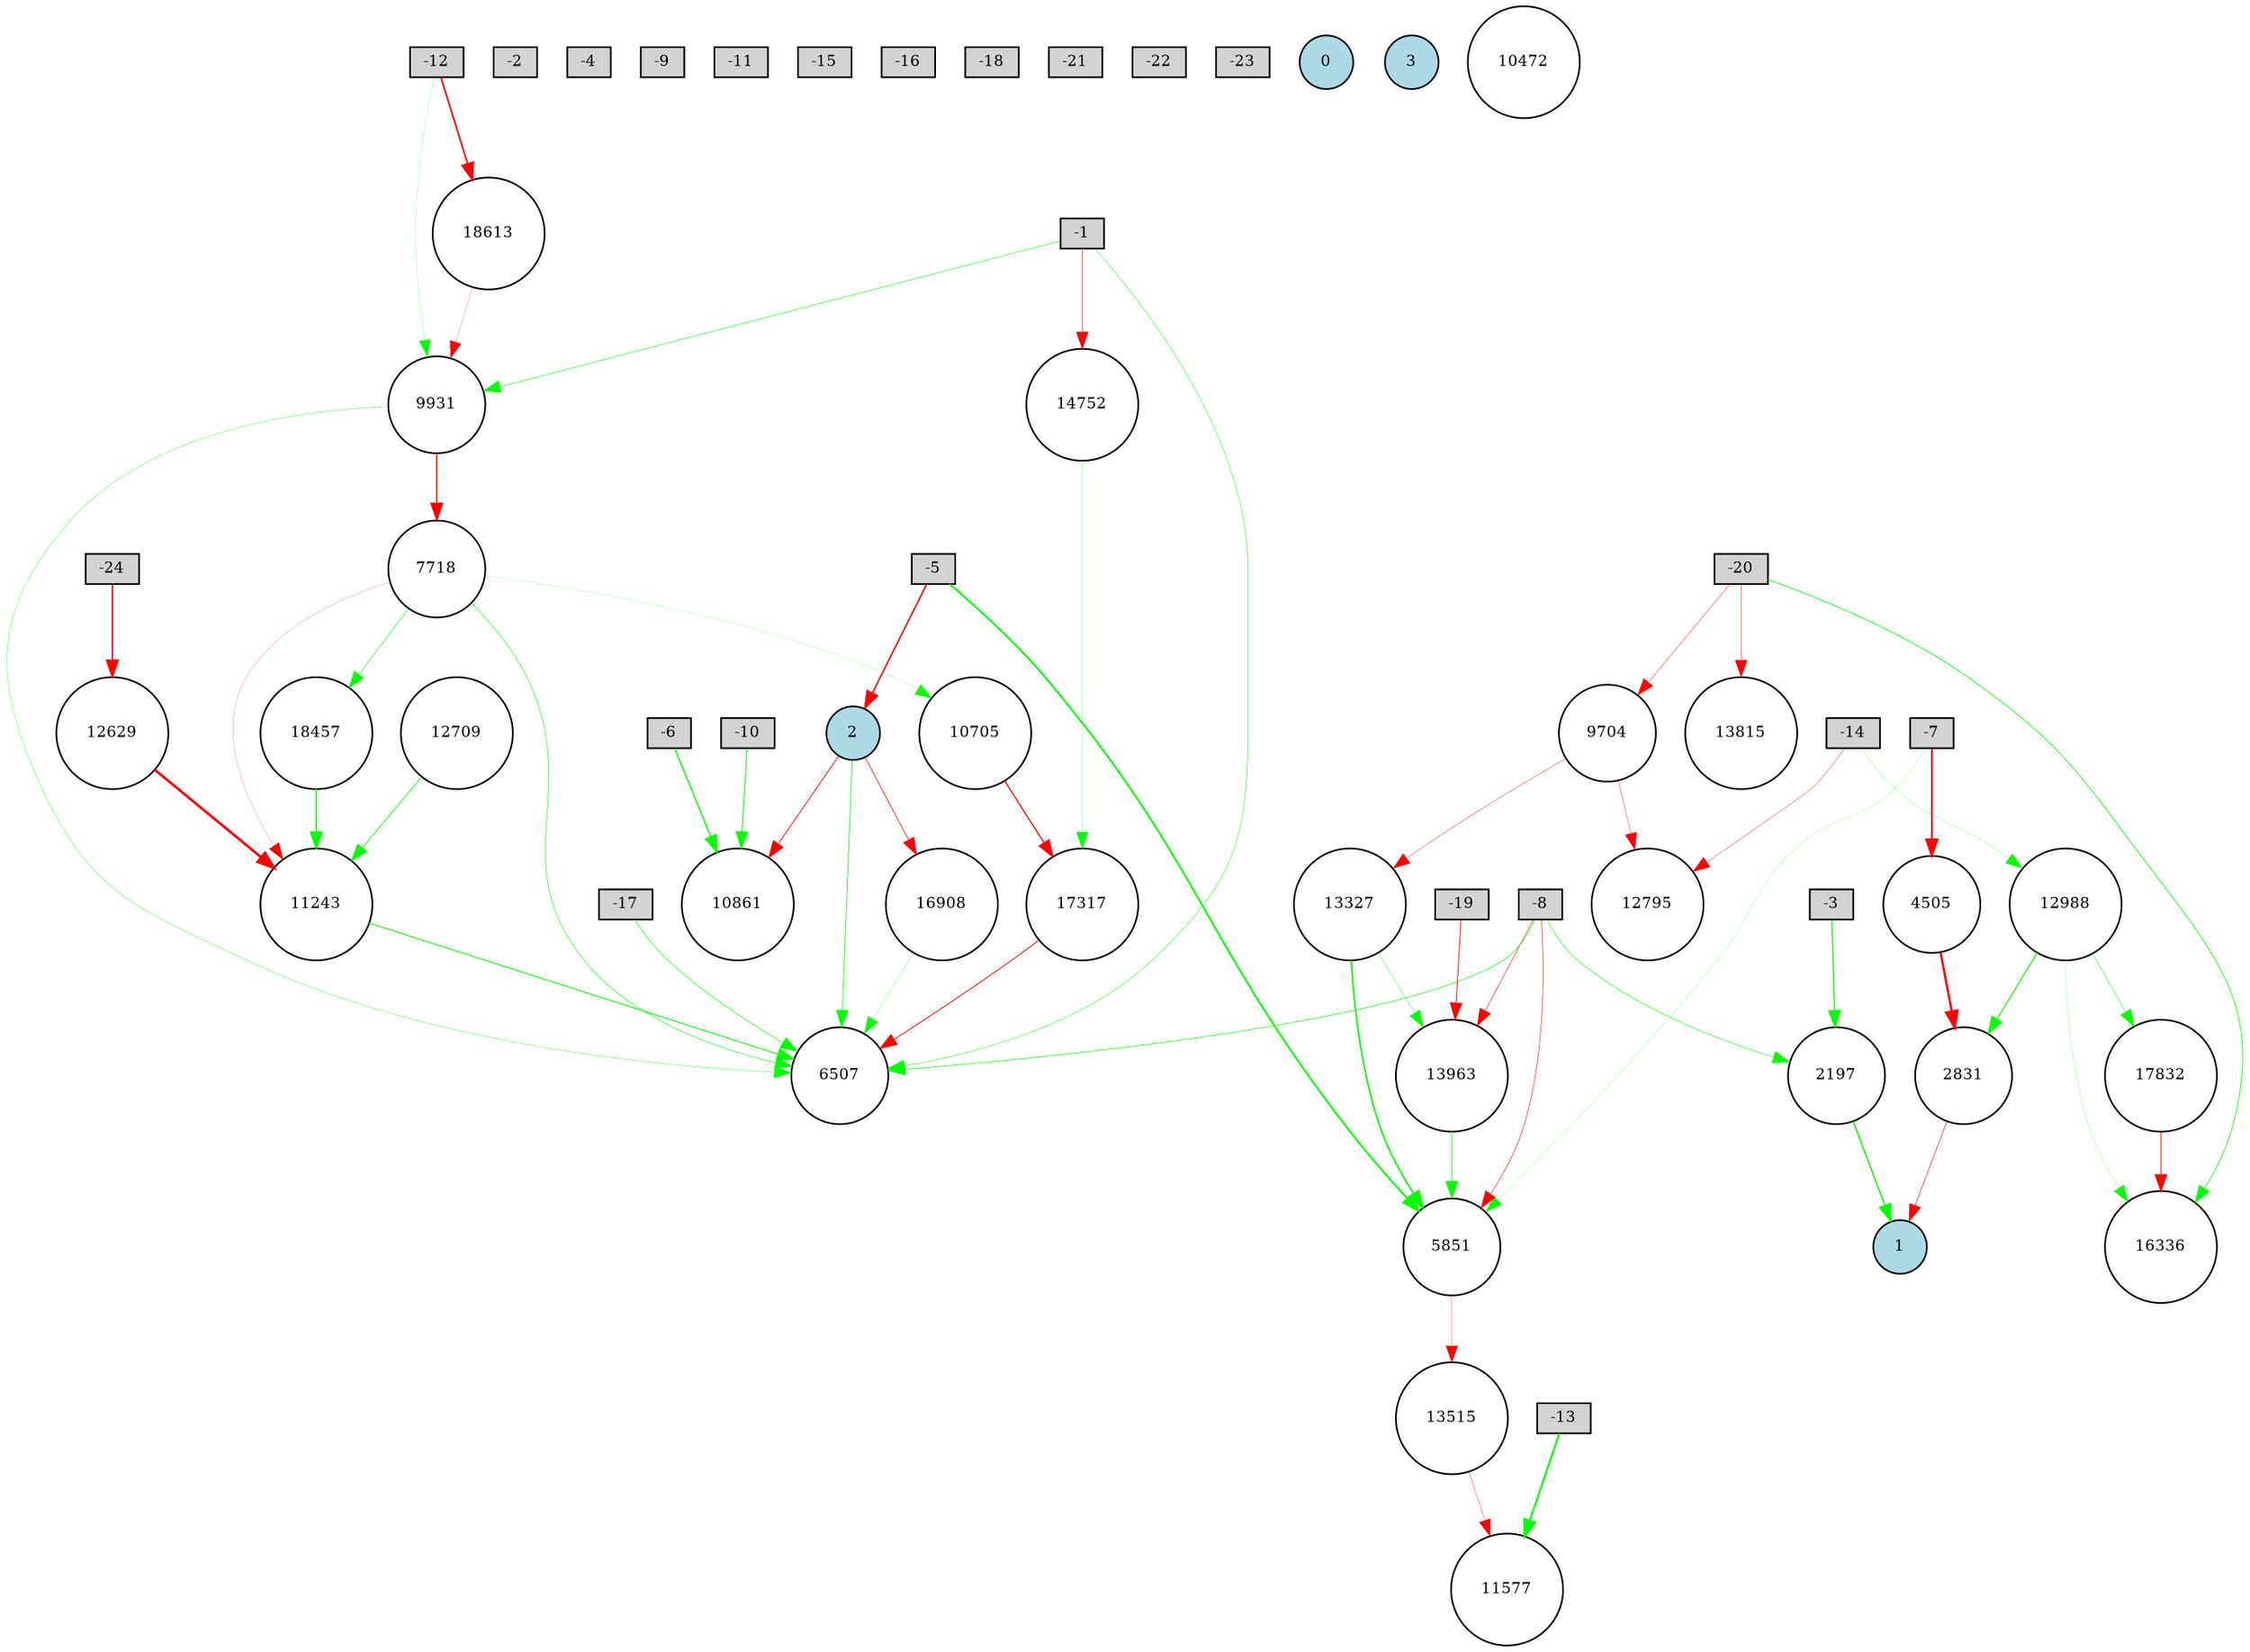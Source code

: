 digraph {
	node [fontsize=9 height=0.2 shape=circle width=0.2]
	-1 [fillcolor=lightgray shape=box style=filled]
	-2 [fillcolor=lightgray shape=box style=filled]
	-3 [fillcolor=lightgray shape=box style=filled]
	-4 [fillcolor=lightgray shape=box style=filled]
	-5 [fillcolor=lightgray shape=box style=filled]
	-6 [fillcolor=lightgray shape=box style=filled]
	-7 [fillcolor=lightgray shape=box style=filled]
	-8 [fillcolor=lightgray shape=box style=filled]
	-9 [fillcolor=lightgray shape=box style=filled]
	-10 [fillcolor=lightgray shape=box style=filled]
	-11 [fillcolor=lightgray shape=box style=filled]
	-12 [fillcolor=lightgray shape=box style=filled]
	-13 [fillcolor=lightgray shape=box style=filled]
	-14 [fillcolor=lightgray shape=box style=filled]
	-15 [fillcolor=lightgray shape=box style=filled]
	-16 [fillcolor=lightgray shape=box style=filled]
	-17 [fillcolor=lightgray shape=box style=filled]
	-18 [fillcolor=lightgray shape=box style=filled]
	-19 [fillcolor=lightgray shape=box style=filled]
	-20 [fillcolor=lightgray shape=box style=filled]
	-21 [fillcolor=lightgray shape=box style=filled]
	-22 [fillcolor=lightgray shape=box style=filled]
	-23 [fillcolor=lightgray shape=box style=filled]
	-24 [fillcolor=lightgray shape=box style=filled]
	0 [fillcolor=lightblue style=filled]
	1 [fillcolor=lightblue style=filled]
	2 [fillcolor=lightblue style=filled]
	3 [fillcolor=lightblue style=filled]
	13963 [fillcolor=white style=filled]
	16908 [fillcolor=white style=filled]
	13327 [fillcolor=white style=filled]
	2831 [fillcolor=white style=filled]
	2197 [fillcolor=white style=filled]
	4505 [fillcolor=white style=filled]
	18457 [fillcolor=white style=filled]
	14752 [fillcolor=white style=filled]
	17317 [fillcolor=white style=filled]
	12709 [fillcolor=white style=filled]
	7718 [fillcolor=white style=filled]
	17832 [fillcolor=white style=filled]
	18613 [fillcolor=white style=filled]
	11577 [fillcolor=white style=filled]
	12988 [fillcolor=white style=filled]
	9931 [fillcolor=white style=filled]
	13515 [fillcolor=white style=filled]
	16336 [fillcolor=white style=filled]
	10705 [fillcolor=white style=filled]
	12629 [fillcolor=white style=filled]
	5851 [fillcolor=white style=filled]
	9704 [fillcolor=white style=filled]
	10472 [fillcolor=white style=filled]
	6507 [fillcolor=white style=filled]
	11243 [fillcolor=white style=filled]
	10861 [fillcolor=white style=filled]
	13815 [fillcolor=white style=filled]
	12795 [fillcolor=white style=filled]
	11243 -> 6507 [color=green penwidth=0.5501607088406236 style=solid]
	-10 -> 10861 [color=green penwidth=0.5248348388952221 style=solid]
	18613 -> 9931 [color=red penwidth=0.12211424525977094 style=solid]
	2 -> 6507 [color=green penwidth=0.4061766863428008 style=solid]
	-12 -> 9931 [color=green penwidth=0.10799912995098218 style=solid]
	2831 -> 1 [color=red penwidth=0.33534245260593687 style=solid]
	-1 -> 9931 [color=green penwidth=0.313515728734596 style=solid]
	12629 -> 11243 [color=red penwidth=1.5148306724904206 style=solid]
	12988 -> 2831 [color=green penwidth=0.5998791918799402 style=solid]
	14752 -> 17317 [color=green penwidth=0.1370052903490191 style=solid]
	5851 -> 13515 [color=red penwidth=0.16169891205498457 style=solid]
	-8 -> 2197 [color=green penwidth=0.325285217602261 style=solid]
	17832 -> 16336 [color=red penwidth=0.5040429559240678 style=solid]
	-8 -> 6507 [color=green penwidth=0.3579988595415199 style=solid]
	9704 -> 13327 [color=red penwidth=0.22069764498345773 style=solid]
	-19 -> 13963 [color=red penwidth=0.4711663490346254 style=solid]
	-17 -> 6507 [color=green penwidth=0.342269936639913 style=solid]
	7718 -> 6507 [color=green penwidth=0.322800998471934 style=solid]
	9931 -> 6507 [color=green penwidth=0.2031467115558811 style=solid]
	12988 -> 16336 [color=green penwidth=0.11432982676727865 style=solid]
	12709 -> 11243 [color=green penwidth=0.45656873677303356 style=solid]
	-7 -> 4505 [color=red penwidth=1.0285091998201228 style=solid]
	2 -> 16908 [color=red penwidth=0.3992439680768296 style=solid]
	-1 -> 6507 [color=green penwidth=0.26324771573175754 style=solid]
	13327 -> 13963 [color=green penwidth=0.21283029906597678 style=solid]
	-7 -> 5851 [color=green penwidth=0.10207211386010098 style=solid]
	16908 -> 6507 [color=green penwidth=0.13550813982636828 style=solid]
	4505 -> 2831 [color=red penwidth=1.3509695309201266 style=solid]
	-5 -> 2 [color=red penwidth=0.8906168308378819 style=solid]
	-8 -> 13963 [color=red penwidth=0.31503528859502494 style=solid]
	13327 -> 5851 [color=green penwidth=0.9563628022859705 style=solid]
	-3 -> 2197 [color=green penwidth=0.6761038545513146 style=solid]
	17317 -> 6507 [color=red penwidth=0.49609121435292314 style=solid]
	7718 -> 11243 [color=red penwidth=0.11010713135767082 style=solid]
	-8 -> 5851 [color=red penwidth=0.3023117748086419 style=solid]
	12988 -> 17832 [color=green penwidth=0.2857526446989863 style=solid]
	7718 -> 18457 [color=green penwidth=0.3163673997225962 style=solid]
	-14 -> 12795 [color=red penwidth=0.20364074309529562 style=solid]
	-14 -> 12988 [color=green penwidth=0.12085282033811405 style=solid]
	-13 -> 11577 [color=green penwidth=1.1551833157798317 style=solid]
	9704 -> 12795 [color=red penwidth=0.22454129394340683 style=solid]
	9931 -> 7718 [color=red penwidth=0.7233804083212177 style=solid]
	-1 -> 14752 [color=red penwidth=0.3339849323881534 style=solid]
	-20 -> 16336 [color=green penwidth=0.4287135707110311 style=solid]
	18457 -> 11243 [color=green penwidth=0.7403135603287758 style=solid]
	-6 -> 10861 [color=green penwidth=0.781708793140848 style=solid]
	-12 -> 18613 [color=red penwidth=0.9832590956291145 style=solid]
	-20 -> 13815 [color=red penwidth=0.2968155491033455 style=solid]
	-5 -> 5851 [color=green penwidth=1.098440802645128 style=solid]
	10705 -> 17317 [color=red penwidth=0.6991763741079767 style=solid]
	-24 -> 12629 [color=red penwidth=0.8490051568727363 style=solid]
	2 -> 10861 [color=red penwidth=0.4743586447305239 style=solid]
	13963 -> 5851 [color=green penwidth=0.44195247254783354 style=solid]
	2197 -> 1 [color=green penwidth=0.7964877281227616 style=solid]
	7718 -> 10705 [color=green penwidth=0.10118334938313457 style=solid]
	13515 -> 11577 [color=red penwidth=0.198251128949248 style=solid]
	-20 -> 9704 [color=red penwidth=0.2279481349023212 style=solid]
}

